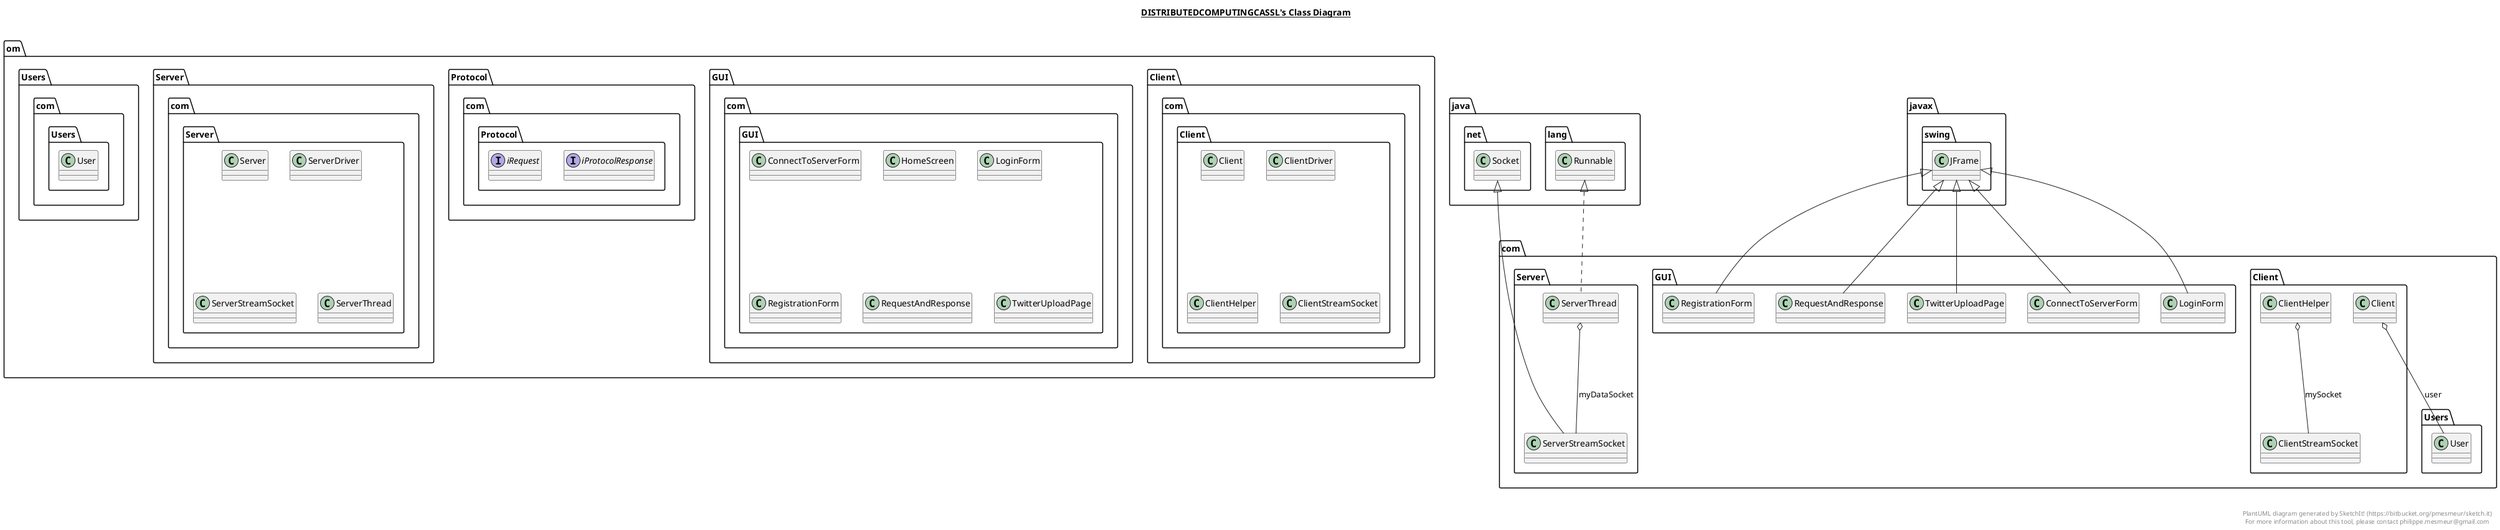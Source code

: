 @startuml

title __DISTRIBUTEDCOMPUTINGCASSL's Class Diagram__\n


    namespace om.Client {
      class com.Client.Client {
      }
    }

  


    namespace om.Client {
      class com.Client.ClientDriver {
      }
    }

  


    namespace om.Client {
      class com.Client.ClientHelper {
      }
    }

  


    namespace om.Client {
      class com.Client.ClientStreamSocket {
      }
    }

  


    namespace om.GUI {
      class com.GUI.ConnectToServerForm {
      }
    }

  


    namespace om.GUI {
      class com.GUI.HomeScreen {
      }
    }

  


    namespace om.GUI {
      class com.GUI.LoginForm {
      }
    }

  


    namespace om.GUI {
      class com.GUI.RegistrationForm {
      }
    }

  


    namespace om.GUI {
      class com.GUI.RequestAndResponse {
      }
    }

  


    namespace om.GUI {
      class com.GUI.TwitterUploadPage {
      }
    }

  


    namespace om.Protocol {
      interface com.Protocol.iProtocolResponse {
      }
    }

  


    namespace om.Protocol {
      interface com.Protocol.iRequest {
      }
    }

  


    namespace om.Server {
      class com.Server.Server {
      }
    }



    namespace om.Server {
      class com.Server.ServerDriver {
      }
    }

  


    namespace om.Server {
      class com.Server.ServerStreamSocket {
      }
    }

  


    namespace om.Server {
      class com.Server.ServerThread {
      }
    }

  


    namespace om.Users {
      class com.Users.User {
      }

  }
  

  com.Client.Client o-- com.Users.User : user
  com.Client.ClientHelper o-- com.Client.ClientStreamSocket : mySocket
  com.GUI.ConnectToServerForm -up-|> javax.swing.JFrame
  com.GUI.LoginForm -up-|> javax.swing.JFrame
  com.GUI.RegistrationForm -up-|> javax.swing.JFrame
  com.GUI.RequestAndResponse -up-|> javax.swing.JFrame
  com.GUI.TwitterUploadPage -up-|> javax.swing.JFrame
  com.Server.ServerStreamSocket -up-|> java.net.Socket
  com.Server.ServerThread .up.|> java.lang.Runnable
  com.Server.ServerThread o-- com.Server.ServerStreamSocket : myDataSocket


right footer


PlantUML diagram generated by SketchIt! (https://bitbucket.org/pmesmeur/sketch.it)
For more information about this tool, please contact philippe.mesmeur@gmail.com
endfooter

@enduml
